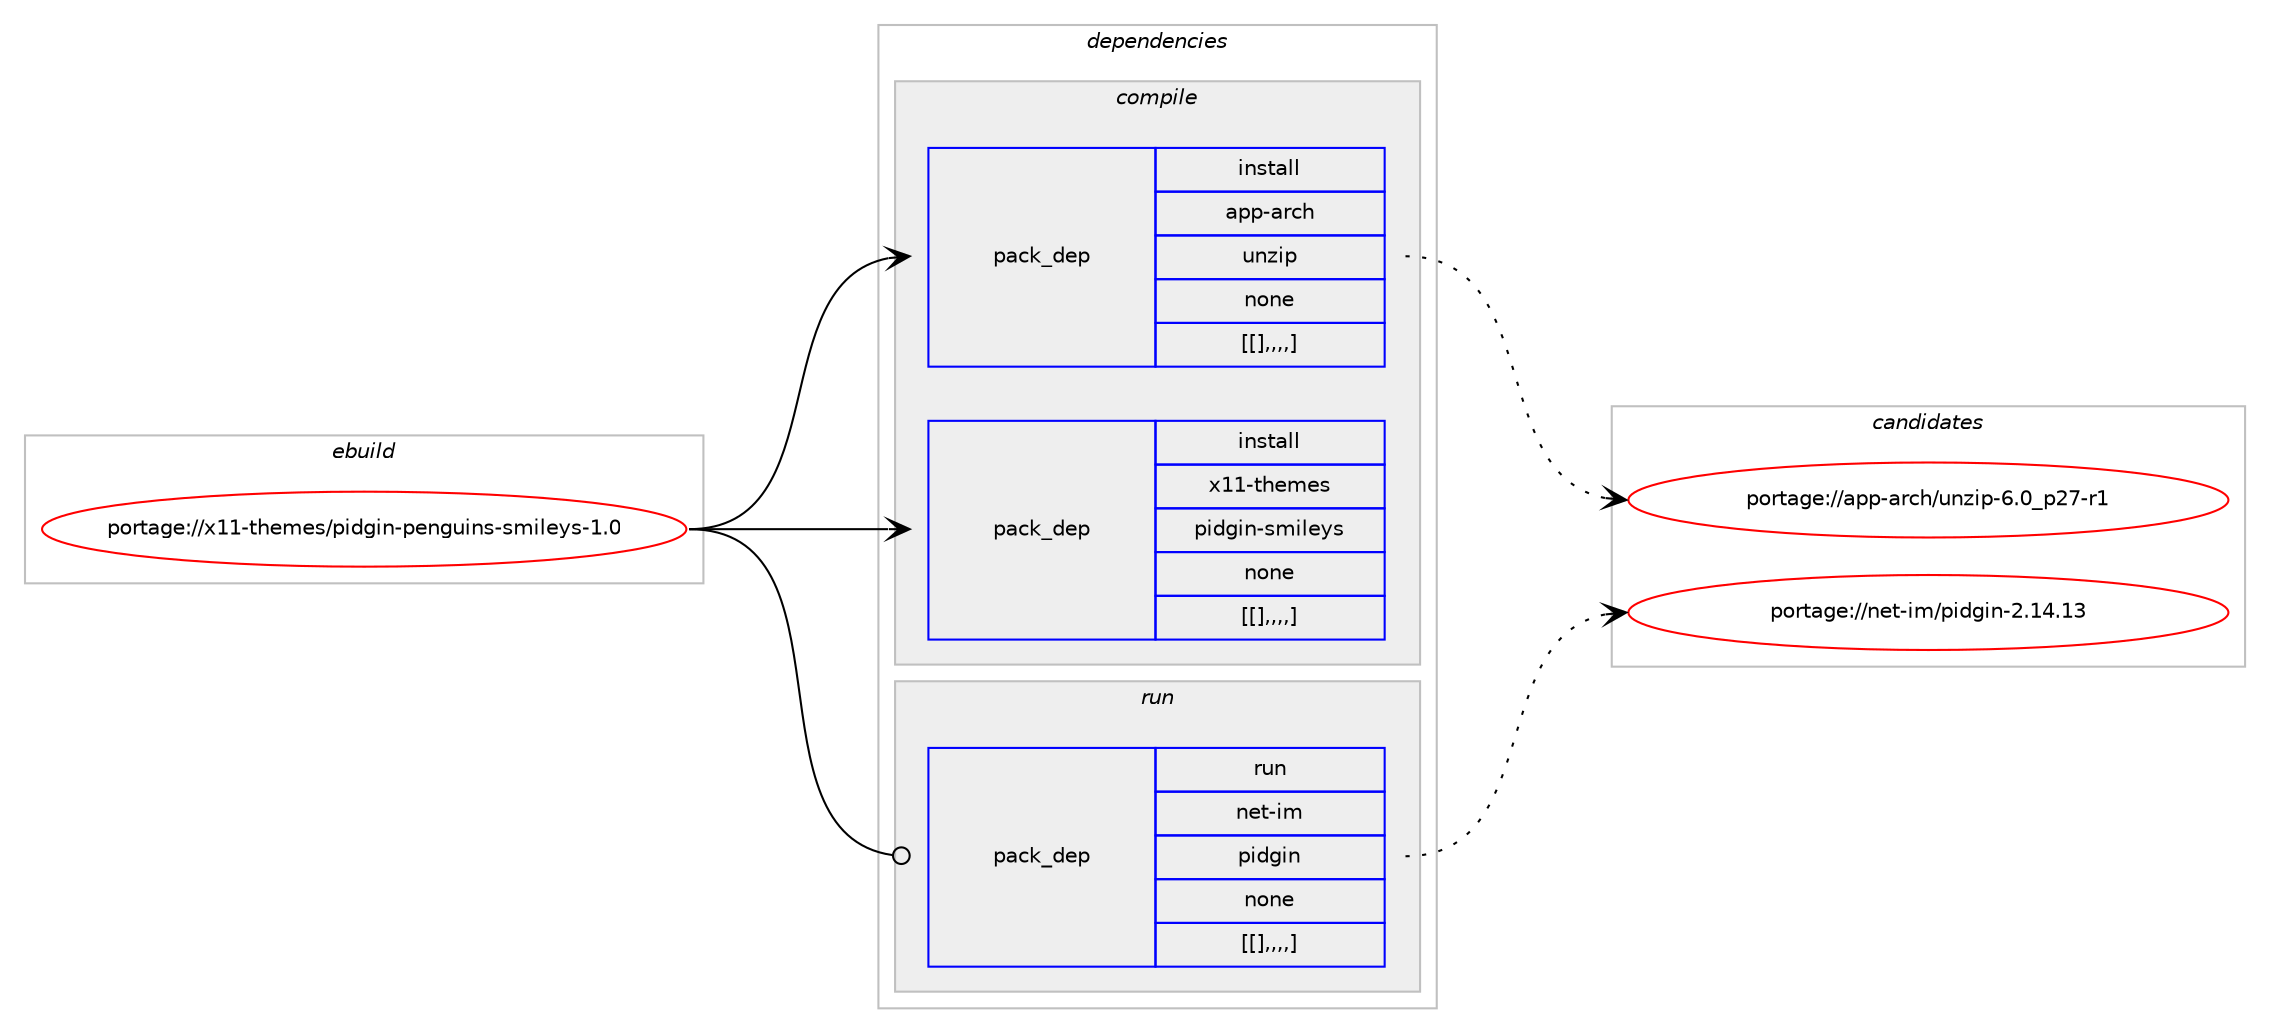 digraph prolog {

# *************
# Graph options
# *************

newrank=true;
concentrate=true;
compound=true;
graph [rankdir=LR,fontname=Helvetica,fontsize=10,ranksep=1.5];#, ranksep=2.5, nodesep=0.2];
edge  [arrowhead=vee];
node  [fontname=Helvetica,fontsize=10];

# **********
# The ebuild
# **********

subgraph cluster_leftcol {
color=gray;
label=<<i>ebuild</i>>;
id [label="portage://x11-themes/pidgin-penguins-smileys-1.0", color=red, width=4, href="../x11-themes/pidgin-penguins-smileys-1.0.svg"];
}

# ****************
# The dependencies
# ****************

subgraph cluster_midcol {
color=gray;
label=<<i>dependencies</i>>;
subgraph cluster_compile {
fillcolor="#eeeeee";
style=filled;
label=<<i>compile</i>>;
subgraph pack2127 {
dependency2665 [label=<<TABLE BORDER="0" CELLBORDER="1" CELLSPACING="0" CELLPADDING="4" WIDTH="220"><TR><TD ROWSPAN="6" CELLPADDING="30">pack_dep</TD></TR><TR><TD WIDTH="110">install</TD></TR><TR><TD>app-arch</TD></TR><TR><TD>unzip</TD></TR><TR><TD>none</TD></TR><TR><TD>[[],,,,]</TD></TR></TABLE>>, shape=none, color=blue];
}
id:e -> dependency2665:w [weight=20,style="solid",arrowhead="vee"];
subgraph pack2128 {
dependency2666 [label=<<TABLE BORDER="0" CELLBORDER="1" CELLSPACING="0" CELLPADDING="4" WIDTH="220"><TR><TD ROWSPAN="6" CELLPADDING="30">pack_dep</TD></TR><TR><TD WIDTH="110">install</TD></TR><TR><TD>x11-themes</TD></TR><TR><TD>pidgin-smileys</TD></TR><TR><TD>none</TD></TR><TR><TD>[[],,,,]</TD></TR></TABLE>>, shape=none, color=blue];
}
id:e -> dependency2666:w [weight=20,style="solid",arrowhead="vee"];
}
subgraph cluster_compileandrun {
fillcolor="#eeeeee";
style=filled;
label=<<i>compile and run</i>>;
}
subgraph cluster_run {
fillcolor="#eeeeee";
style=filled;
label=<<i>run</i>>;
subgraph pack2129 {
dependency2667 [label=<<TABLE BORDER="0" CELLBORDER="1" CELLSPACING="0" CELLPADDING="4" WIDTH="220"><TR><TD ROWSPAN="6" CELLPADDING="30">pack_dep</TD></TR><TR><TD WIDTH="110">run</TD></TR><TR><TD>net-im</TD></TR><TR><TD>pidgin</TD></TR><TR><TD>none</TD></TR><TR><TD>[[],,,,]</TD></TR></TABLE>>, shape=none, color=blue];
}
id:e -> dependency2667:w [weight=20,style="solid",arrowhead="odot"];
}
}

# **************
# The candidates
# **************

subgraph cluster_choices {
rank=same;
color=gray;
label=<<i>candidates</i>>;

subgraph choice2127 {
color=black;
nodesep=1;
choice9711211245971149910447117110122105112455446489511250554511449 [label="portage://app-arch/unzip-6.0_p27-r1", color=red, width=4,href="../app-arch/unzip-6.0_p27-r1.svg"];
dependency2665:e -> choice9711211245971149910447117110122105112455446489511250554511449:w [style=dotted,weight="100"];
}
subgraph choice2129 {
color=black;
nodesep=1;
}
subgraph choice2130 {
color=black;
nodesep=1;
choice11010111645105109471121051001031051104550464952464951 [label="portage://net-im/pidgin-2.14.13", color=red, width=4,href="../net-im/pidgin-2.14.13.svg"];
dependency2667:e -> choice11010111645105109471121051001031051104550464952464951:w [style=dotted,weight="100"];
}
}

}
